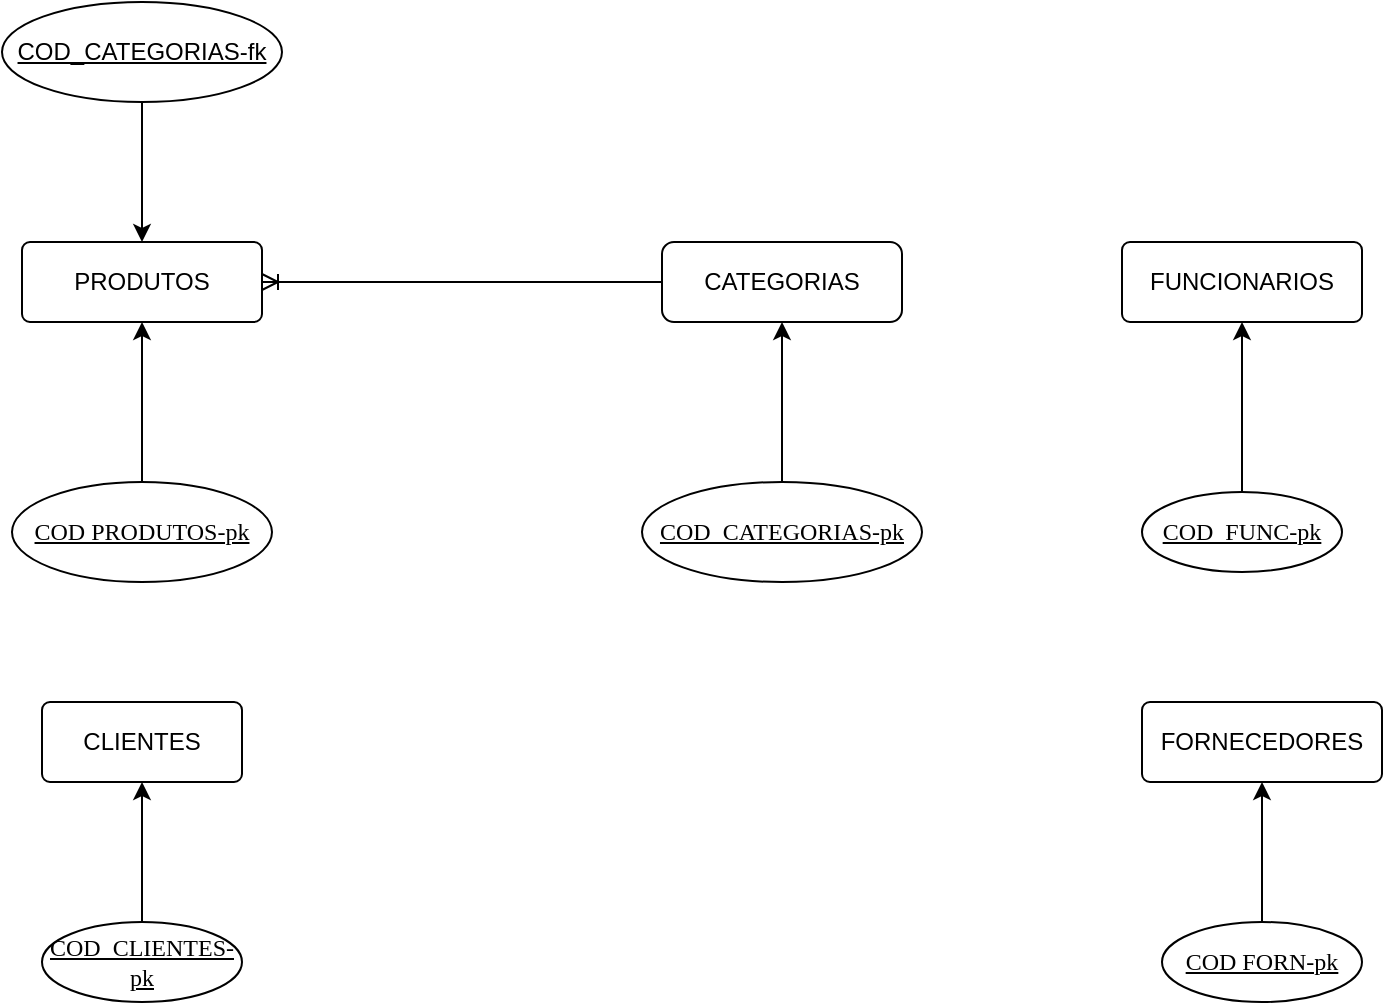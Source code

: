 <mxfile version="14.5.10" type="github">
  <diagram id="dIDMiA5STwJxZv0E2CK2" name="Page-1">
    <mxGraphModel dx="1031" dy="1946" grid="1" gridSize="10" guides="1" tooltips="1" connect="1" arrows="1" fold="1" page="1" pageScale="1" pageWidth="827" pageHeight="1169" math="0" shadow="0">
      <root>
        <mxCell id="0" />
        <mxCell id="1" parent="0" />
        <mxCell id="U2HF0-nIiZB2bGeoBCWu-1" value="PRODUTOS" style="rounded=1;arcSize=10;whiteSpace=wrap;html=1;align=center;" parent="1" vertex="1">
          <mxGeometry x="110" y="50" width="120" height="40" as="geometry" />
        </mxCell>
        <mxCell id="U2HF0-nIiZB2bGeoBCWu-2" value="FORNECEDORES" style="rounded=1;arcSize=10;whiteSpace=wrap;html=1;align=center;" parent="1" vertex="1">
          <mxGeometry x="670" y="280" width="120" height="40" as="geometry" />
        </mxCell>
        <mxCell id="U2HF0-nIiZB2bGeoBCWu-3" value="FUNCIONARIOS" style="rounded=1;arcSize=10;whiteSpace=wrap;html=1;align=center;" parent="1" vertex="1">
          <mxGeometry x="660" y="50" width="120" height="40" as="geometry" />
        </mxCell>
        <mxCell id="U2HF0-nIiZB2bGeoBCWu-4" value="CLIENTES" style="rounded=1;arcSize=10;whiteSpace=wrap;html=1;align=center;" parent="1" vertex="1">
          <mxGeometry x="120" y="280" width="100" height="40" as="geometry" />
        </mxCell>
        <mxCell id="6VNYT4QlAqMUBj5l6Imy-2" style="edgeStyle=orthogonalEdgeStyle;rounded=0;orthogonalLoop=1;jettySize=auto;html=1;entryX=0.5;entryY=1;entryDx=0;entryDy=0;" parent="1" source="6VNYT4QlAqMUBj5l6Imy-1" target="U2HF0-nIiZB2bGeoBCWu-1" edge="1">
          <mxGeometry relative="1" as="geometry" />
        </mxCell>
        <mxCell id="6VNYT4QlAqMUBj5l6Imy-1" value="&lt;font face=&quot;Tahoma&quot;&gt;COD PRODUTOS-pk&lt;/font&gt;" style="ellipse;whiteSpace=wrap;html=1;align=center;fontStyle=4;" parent="1" vertex="1">
          <mxGeometry x="105" y="170" width="130" height="50" as="geometry" />
        </mxCell>
        <mxCell id="6VNYT4QlAqMUBj5l6Imy-4" style="edgeStyle=orthogonalEdgeStyle;rounded=0;orthogonalLoop=1;jettySize=auto;html=1;" parent="1" source="6VNYT4QlAqMUBj5l6Imy-3" target="U2HF0-nIiZB2bGeoBCWu-2" edge="1">
          <mxGeometry relative="1" as="geometry" />
        </mxCell>
        <mxCell id="6VNYT4QlAqMUBj5l6Imy-3" value="&lt;font face=&quot;Tahoma&quot;&gt;COD FORN-pk&lt;/font&gt;" style="ellipse;whiteSpace=wrap;html=1;align=center;fontStyle=4;" parent="1" vertex="1">
          <mxGeometry x="680" y="390" width="100" height="40" as="geometry" />
        </mxCell>
        <mxCell id="6VNYT4QlAqMUBj5l6Imy-6" style="edgeStyle=orthogonalEdgeStyle;rounded=0;orthogonalLoop=1;jettySize=auto;html=1;" parent="1" source="6VNYT4QlAqMUBj5l6Imy-5" target="U2HF0-nIiZB2bGeoBCWu-3" edge="1">
          <mxGeometry relative="1" as="geometry" />
        </mxCell>
        <mxCell id="6VNYT4QlAqMUBj5l6Imy-5" value="&lt;font face=&quot;Tahoma&quot;&gt;COD_FUNC-pk&lt;/font&gt;" style="ellipse;whiteSpace=wrap;html=1;align=center;fontStyle=4;" parent="1" vertex="1">
          <mxGeometry x="670" y="175" width="100" height="40" as="geometry" />
        </mxCell>
        <mxCell id="6VNYT4QlAqMUBj5l6Imy-9" style="edgeStyle=orthogonalEdgeStyle;rounded=0;orthogonalLoop=1;jettySize=auto;html=1;" parent="1" source="6VNYT4QlAqMUBj5l6Imy-8" target="U2HF0-nIiZB2bGeoBCWu-4" edge="1">
          <mxGeometry relative="1" as="geometry" />
        </mxCell>
        <mxCell id="6VNYT4QlAqMUBj5l6Imy-8" value="&lt;font face=&quot;Tahoma&quot;&gt;COD_CLIENTES-pk&lt;/font&gt;" style="ellipse;whiteSpace=wrap;html=1;align=center;fontStyle=4;" parent="1" vertex="1">
          <mxGeometry x="120" y="390" width="100" height="40" as="geometry" />
        </mxCell>
        <mxCell id="6VNYT4QlAqMUBj5l6Imy-10" value="CATEGORIAS" style="rounded=1;whiteSpace=wrap;html=1;" parent="1" vertex="1">
          <mxGeometry x="430" y="50" width="120" height="40" as="geometry" />
        </mxCell>
        <mxCell id="6VNYT4QlAqMUBj5l6Imy-12" style="edgeStyle=orthogonalEdgeStyle;rounded=0;orthogonalLoop=1;jettySize=auto;html=1;" parent="1" source="6VNYT4QlAqMUBj5l6Imy-11" target="6VNYT4QlAqMUBj5l6Imy-10" edge="1">
          <mxGeometry relative="1" as="geometry" />
        </mxCell>
        <mxCell id="6VNYT4QlAqMUBj5l6Imy-11" value="&lt;font face=&quot;Tahoma&quot;&gt;COD_CATEGORIAS-pk&lt;/font&gt;" style="ellipse;whiteSpace=wrap;html=1;align=center;fontStyle=4;" parent="1" vertex="1">
          <mxGeometry x="420" y="170" width="140" height="50" as="geometry" />
        </mxCell>
        <mxCell id="6VNYT4QlAqMUBj5l6Imy-14" value="" style="edgeStyle=entityRelationEdgeStyle;fontSize=12;html=1;endArrow=ERoneToMany;entryX=1;entryY=0.5;entryDx=0;entryDy=0;exitX=0;exitY=0.5;exitDx=0;exitDy=0;" parent="1" source="6VNYT4QlAqMUBj5l6Imy-10" target="U2HF0-nIiZB2bGeoBCWu-1" edge="1">
          <mxGeometry width="100" height="100" relative="1" as="geometry">
            <mxPoint x="360" y="90" as="sourcePoint" />
            <mxPoint x="300" y="70" as="targetPoint" />
          </mxGeometry>
        </mxCell>
        <mxCell id="6VNYT4QlAqMUBj5l6Imy-17" style="edgeStyle=orthogonalEdgeStyle;rounded=0;orthogonalLoop=1;jettySize=auto;html=1;entryX=0.5;entryY=0;entryDx=0;entryDy=0;" parent="1" source="6VNYT4QlAqMUBj5l6Imy-15" target="U2HF0-nIiZB2bGeoBCWu-1" edge="1">
          <mxGeometry relative="1" as="geometry" />
        </mxCell>
        <mxCell id="6VNYT4QlAqMUBj5l6Imy-15" value="COD_CATEGORIAS-fk" style="ellipse;whiteSpace=wrap;html=1;align=center;fontStyle=4;" parent="1" vertex="1">
          <mxGeometry x="100" y="-70" width="140" height="50" as="geometry" />
        </mxCell>
      </root>
    </mxGraphModel>
  </diagram>
</mxfile>
